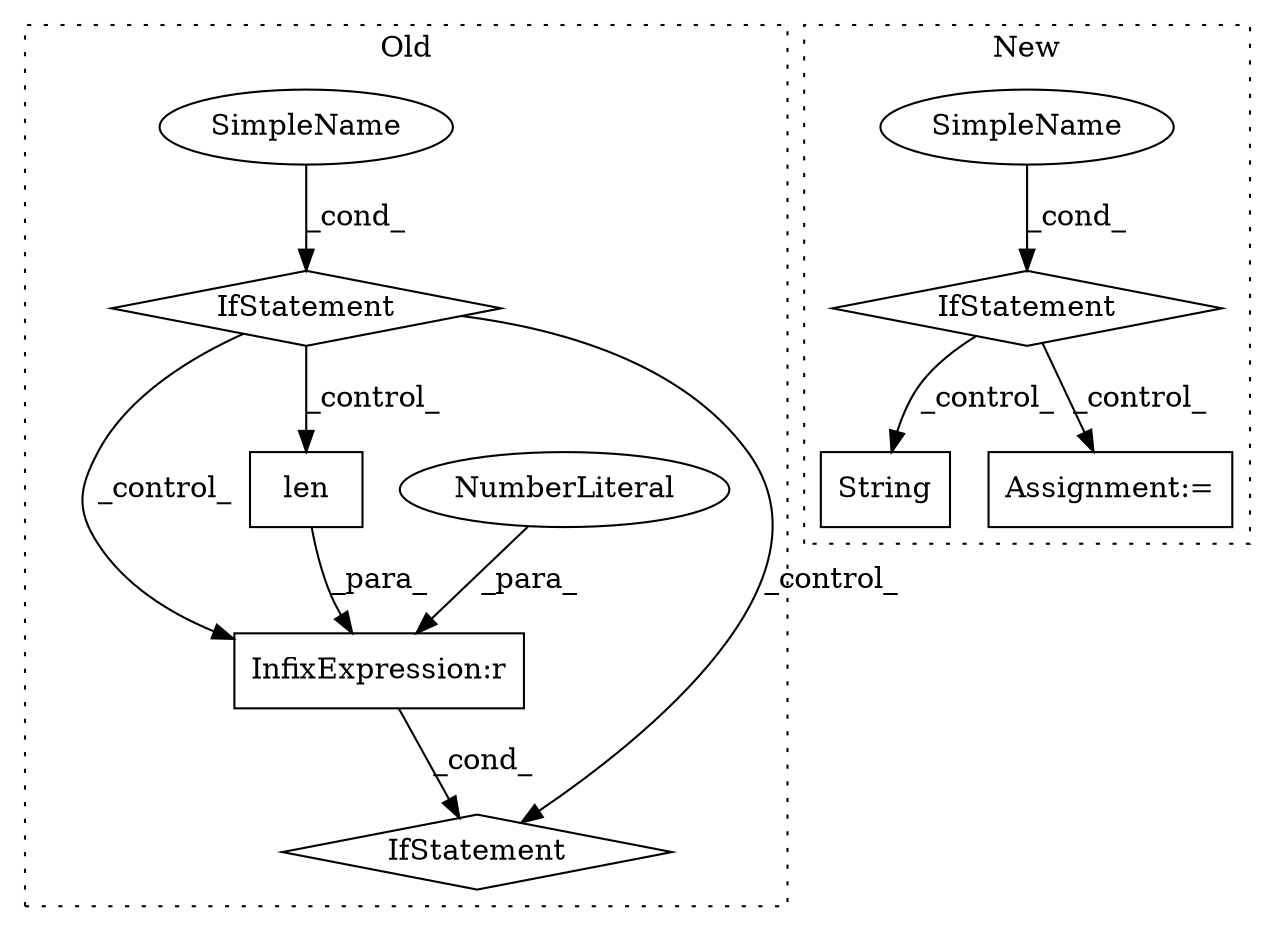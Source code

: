 digraph G {
subgraph cluster0 {
1 [label="len" a="32" s="46380,46400" l="4,1" shape="box"];
3 [label="InfixExpression:r" a="27" s="46401" l="4" shape="box"];
4 [label="NumberLiteral" a="34" s="46405" l="1" shape="ellipse"];
5 [label="IfStatement" a="25" s="46376,46406" l="4,2" shape="diamond"];
8 [label="SimpleName" a="42" s="" l="" shape="ellipse"];
9 [label="IfStatement" a="25" s="46148,46178" l="4,2" shape="diamond"];
label = "Old";
style="dotted";
}
subgraph cluster1 {
2 [label="String" a="32" s="34568,34583" l="7,1" shape="box"];
6 [label="IfStatement" a="25" s="33795,33826" l="4,2" shape="diamond"];
7 [label="SimpleName" a="42" s="" l="" shape="ellipse"];
10 [label="Assignment:=" a="7" s="34097" l="1" shape="box"];
label = "New";
style="dotted";
}
1 -> 3 [label="_para_"];
3 -> 5 [label="_cond_"];
4 -> 3 [label="_para_"];
6 -> 10 [label="_control_"];
6 -> 2 [label="_control_"];
7 -> 6 [label="_cond_"];
8 -> 9 [label="_cond_"];
9 -> 5 [label="_control_"];
9 -> 1 [label="_control_"];
9 -> 3 [label="_control_"];
}